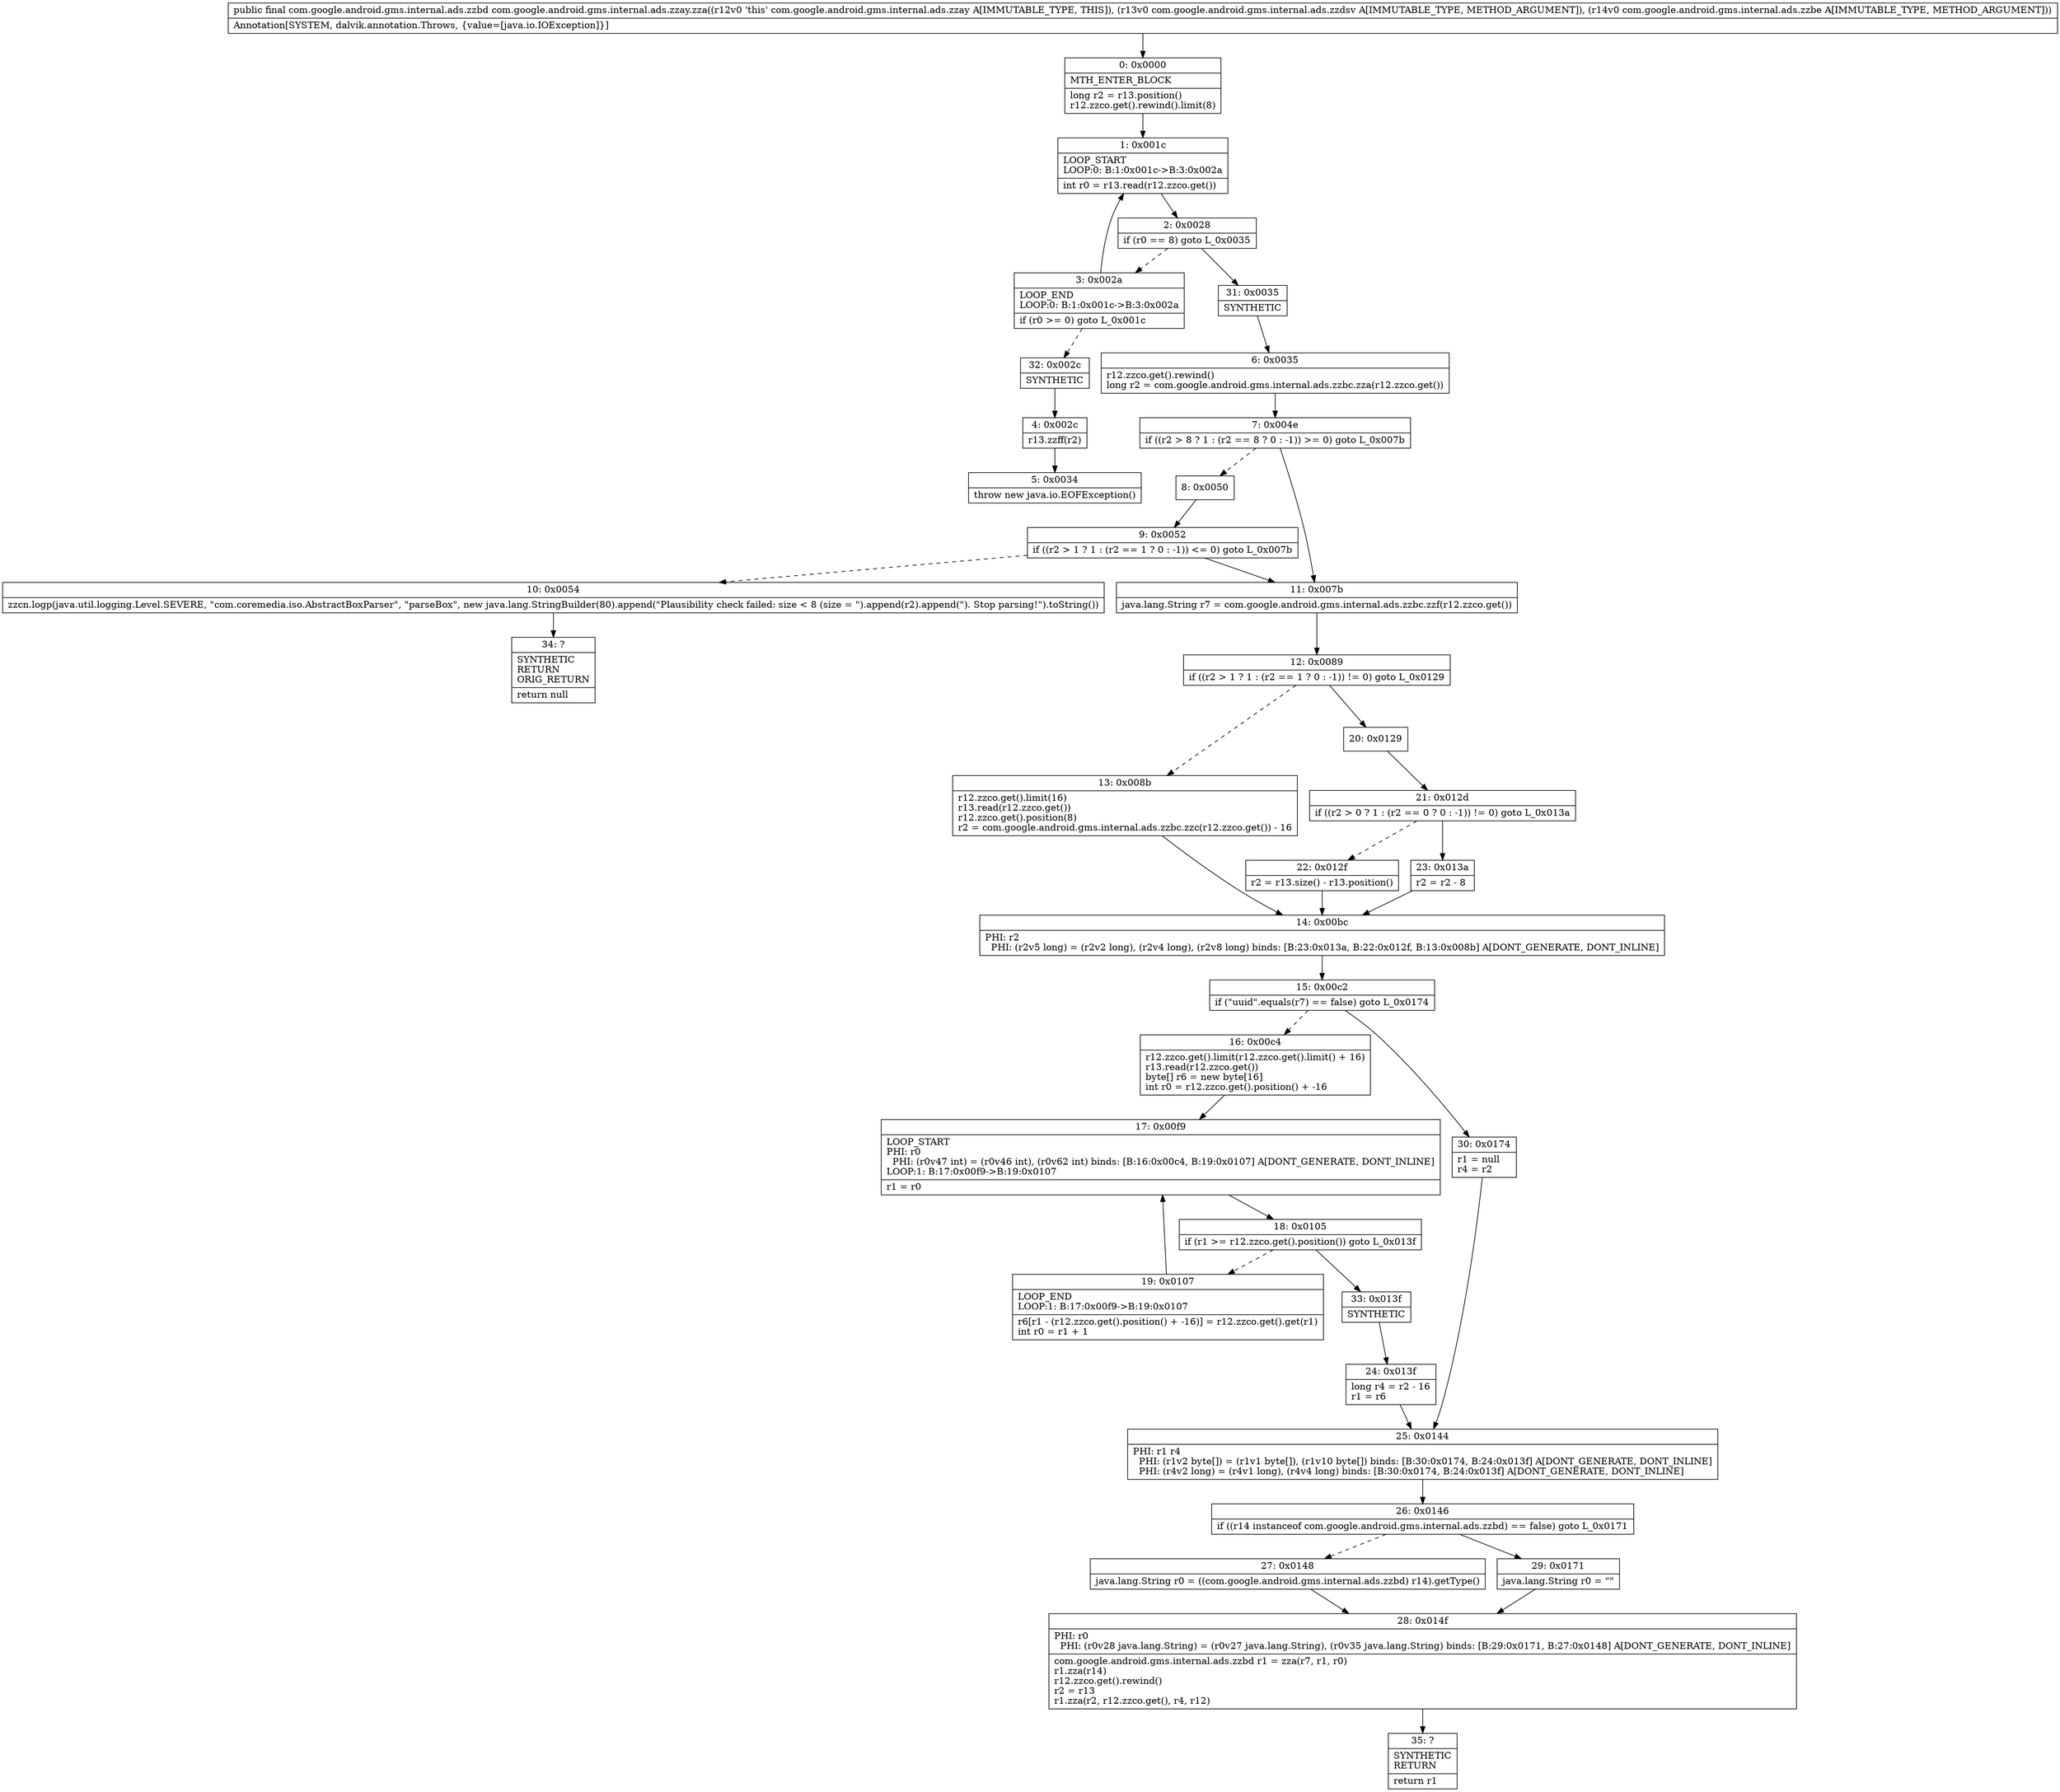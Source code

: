 digraph "CFG forcom.google.android.gms.internal.ads.zzay.zza(Lcom\/google\/android\/gms\/internal\/ads\/zzdsv;Lcom\/google\/android\/gms\/internal\/ads\/zzbe;)Lcom\/google\/android\/gms\/internal\/ads\/zzbd;" {
Node_0 [shape=record,label="{0\:\ 0x0000|MTH_ENTER_BLOCK\l|long r2 = r13.position()\lr12.zzco.get().rewind().limit(8)\l}"];
Node_1 [shape=record,label="{1\:\ 0x001c|LOOP_START\lLOOP:0: B:1:0x001c\-\>B:3:0x002a\l|int r0 = r13.read(r12.zzco.get())\l}"];
Node_2 [shape=record,label="{2\:\ 0x0028|if (r0 == 8) goto L_0x0035\l}"];
Node_3 [shape=record,label="{3\:\ 0x002a|LOOP_END\lLOOP:0: B:1:0x001c\-\>B:3:0x002a\l|if (r0 \>= 0) goto L_0x001c\l}"];
Node_4 [shape=record,label="{4\:\ 0x002c|r13.zzff(r2)\l}"];
Node_5 [shape=record,label="{5\:\ 0x0034|throw new java.io.EOFException()\l}"];
Node_6 [shape=record,label="{6\:\ 0x0035|r12.zzco.get().rewind()\llong r2 = com.google.android.gms.internal.ads.zzbc.zza(r12.zzco.get())\l}"];
Node_7 [shape=record,label="{7\:\ 0x004e|if ((r2 \> 8 ? 1 : (r2 == 8 ? 0 : \-1)) \>= 0) goto L_0x007b\l}"];
Node_8 [shape=record,label="{8\:\ 0x0050}"];
Node_9 [shape=record,label="{9\:\ 0x0052|if ((r2 \> 1 ? 1 : (r2 == 1 ? 0 : \-1)) \<= 0) goto L_0x007b\l}"];
Node_10 [shape=record,label="{10\:\ 0x0054|zzcn.logp(java.util.logging.Level.SEVERE, \"com.coremedia.iso.AbstractBoxParser\", \"parseBox\", new java.lang.StringBuilder(80).append(\"Plausibility check failed: size \< 8 (size = \").append(r2).append(\"). Stop parsing!\").toString())\l}"];
Node_11 [shape=record,label="{11\:\ 0x007b|java.lang.String r7 = com.google.android.gms.internal.ads.zzbc.zzf(r12.zzco.get())\l}"];
Node_12 [shape=record,label="{12\:\ 0x0089|if ((r2 \> 1 ? 1 : (r2 == 1 ? 0 : \-1)) != 0) goto L_0x0129\l}"];
Node_13 [shape=record,label="{13\:\ 0x008b|r12.zzco.get().limit(16)\lr13.read(r12.zzco.get())\lr12.zzco.get().position(8)\lr2 = com.google.android.gms.internal.ads.zzbc.zzc(r12.zzco.get()) \- 16\l}"];
Node_14 [shape=record,label="{14\:\ 0x00bc|PHI: r2 \l  PHI: (r2v5 long) = (r2v2 long), (r2v4 long), (r2v8 long) binds: [B:23:0x013a, B:22:0x012f, B:13:0x008b] A[DONT_GENERATE, DONT_INLINE]\l}"];
Node_15 [shape=record,label="{15\:\ 0x00c2|if (\"uuid\".equals(r7) == false) goto L_0x0174\l}"];
Node_16 [shape=record,label="{16\:\ 0x00c4|r12.zzco.get().limit(r12.zzco.get().limit() + 16)\lr13.read(r12.zzco.get())\lbyte[] r6 = new byte[16]\lint r0 = r12.zzco.get().position() + \-16\l}"];
Node_17 [shape=record,label="{17\:\ 0x00f9|LOOP_START\lPHI: r0 \l  PHI: (r0v47 int) = (r0v46 int), (r0v62 int) binds: [B:16:0x00c4, B:19:0x0107] A[DONT_GENERATE, DONT_INLINE]\lLOOP:1: B:17:0x00f9\-\>B:19:0x0107\l|r1 = r0\l}"];
Node_18 [shape=record,label="{18\:\ 0x0105|if (r1 \>= r12.zzco.get().position()) goto L_0x013f\l}"];
Node_19 [shape=record,label="{19\:\ 0x0107|LOOP_END\lLOOP:1: B:17:0x00f9\-\>B:19:0x0107\l|r6[r1 \- (r12.zzco.get().position() + \-16)] = r12.zzco.get().get(r1)\lint r0 = r1 + 1\l}"];
Node_20 [shape=record,label="{20\:\ 0x0129}"];
Node_21 [shape=record,label="{21\:\ 0x012d|if ((r2 \> 0 ? 1 : (r2 == 0 ? 0 : \-1)) != 0) goto L_0x013a\l}"];
Node_22 [shape=record,label="{22\:\ 0x012f|r2 = r13.size() \- r13.position()\l}"];
Node_23 [shape=record,label="{23\:\ 0x013a|r2 = r2 \- 8\l}"];
Node_24 [shape=record,label="{24\:\ 0x013f|long r4 = r2 \- 16\lr1 = r6\l}"];
Node_25 [shape=record,label="{25\:\ 0x0144|PHI: r1 r4 \l  PHI: (r1v2 byte[]) = (r1v1 byte[]), (r1v10 byte[]) binds: [B:30:0x0174, B:24:0x013f] A[DONT_GENERATE, DONT_INLINE]\l  PHI: (r4v2 long) = (r4v1 long), (r4v4 long) binds: [B:30:0x0174, B:24:0x013f] A[DONT_GENERATE, DONT_INLINE]\l}"];
Node_26 [shape=record,label="{26\:\ 0x0146|if ((r14 instanceof com.google.android.gms.internal.ads.zzbd) == false) goto L_0x0171\l}"];
Node_27 [shape=record,label="{27\:\ 0x0148|java.lang.String r0 = ((com.google.android.gms.internal.ads.zzbd) r14).getType()\l}"];
Node_28 [shape=record,label="{28\:\ 0x014f|PHI: r0 \l  PHI: (r0v28 java.lang.String) = (r0v27 java.lang.String), (r0v35 java.lang.String) binds: [B:29:0x0171, B:27:0x0148] A[DONT_GENERATE, DONT_INLINE]\l|com.google.android.gms.internal.ads.zzbd r1 = zza(r7, r1, r0)\lr1.zza(r14)\lr12.zzco.get().rewind()\lr2 = r13\lr1.zza(r2, r12.zzco.get(), r4, r12)\l}"];
Node_29 [shape=record,label="{29\:\ 0x0171|java.lang.String r0 = \"\"\l}"];
Node_30 [shape=record,label="{30\:\ 0x0174|r1 = null\lr4 = r2\l}"];
Node_31 [shape=record,label="{31\:\ 0x0035|SYNTHETIC\l}"];
Node_32 [shape=record,label="{32\:\ 0x002c|SYNTHETIC\l}"];
Node_33 [shape=record,label="{33\:\ 0x013f|SYNTHETIC\l}"];
Node_34 [shape=record,label="{34\:\ ?|SYNTHETIC\lRETURN\lORIG_RETURN\l|return null\l}"];
Node_35 [shape=record,label="{35\:\ ?|SYNTHETIC\lRETURN\l|return r1\l}"];
MethodNode[shape=record,label="{public final com.google.android.gms.internal.ads.zzbd com.google.android.gms.internal.ads.zzay.zza((r12v0 'this' com.google.android.gms.internal.ads.zzay A[IMMUTABLE_TYPE, THIS]), (r13v0 com.google.android.gms.internal.ads.zzdsv A[IMMUTABLE_TYPE, METHOD_ARGUMENT]), (r14v0 com.google.android.gms.internal.ads.zzbe A[IMMUTABLE_TYPE, METHOD_ARGUMENT]))  | Annotation[SYSTEM, dalvik.annotation.Throws, \{value=[java.io.IOException]\}]\l}"];
MethodNode -> Node_0;
Node_0 -> Node_1;
Node_1 -> Node_2;
Node_2 -> Node_3[style=dashed];
Node_2 -> Node_31;
Node_3 -> Node_1;
Node_3 -> Node_32[style=dashed];
Node_4 -> Node_5;
Node_6 -> Node_7;
Node_7 -> Node_8[style=dashed];
Node_7 -> Node_11;
Node_8 -> Node_9;
Node_9 -> Node_10[style=dashed];
Node_9 -> Node_11;
Node_10 -> Node_34;
Node_11 -> Node_12;
Node_12 -> Node_13[style=dashed];
Node_12 -> Node_20;
Node_13 -> Node_14;
Node_14 -> Node_15;
Node_15 -> Node_16[style=dashed];
Node_15 -> Node_30;
Node_16 -> Node_17;
Node_17 -> Node_18;
Node_18 -> Node_19[style=dashed];
Node_18 -> Node_33;
Node_19 -> Node_17;
Node_20 -> Node_21;
Node_21 -> Node_22[style=dashed];
Node_21 -> Node_23;
Node_22 -> Node_14;
Node_23 -> Node_14;
Node_24 -> Node_25;
Node_25 -> Node_26;
Node_26 -> Node_27[style=dashed];
Node_26 -> Node_29;
Node_27 -> Node_28;
Node_28 -> Node_35;
Node_29 -> Node_28;
Node_30 -> Node_25;
Node_31 -> Node_6;
Node_32 -> Node_4;
Node_33 -> Node_24;
}

